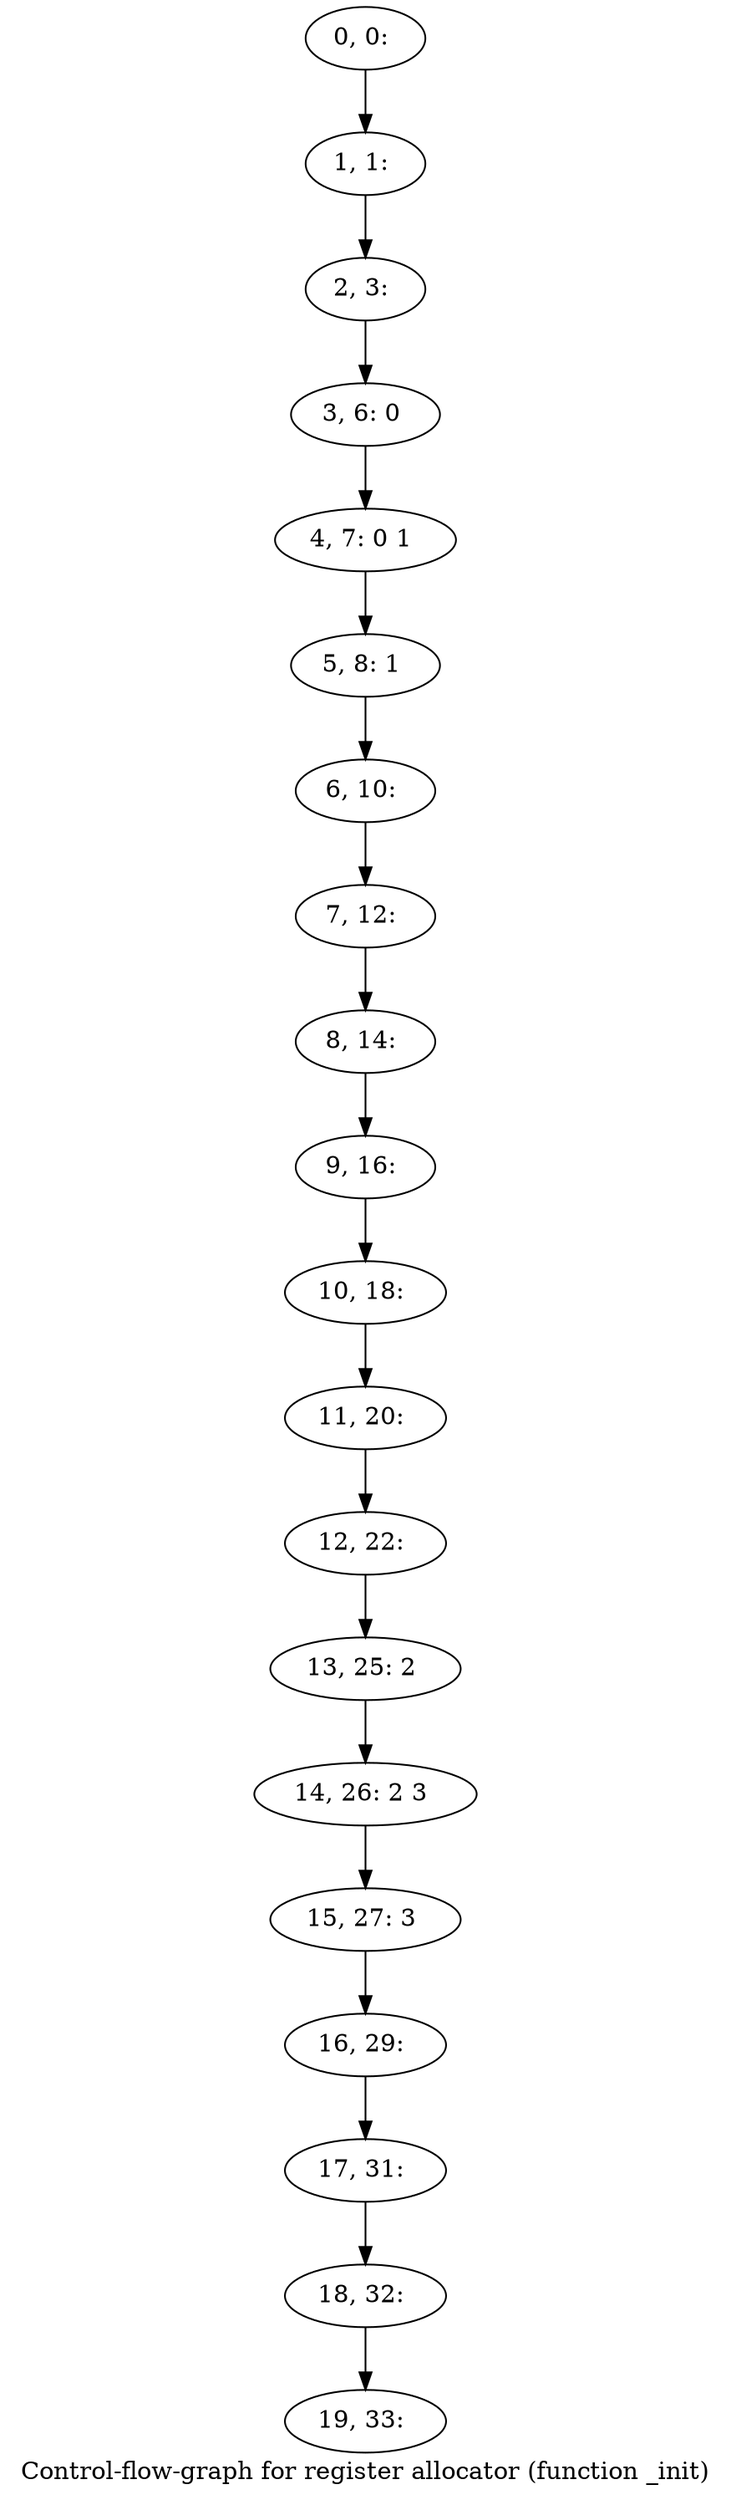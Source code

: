 digraph G {
graph [label="Control-flow-graph for register allocator (function _init)"]
0[label="0, 0: "];
1[label="1, 1: "];
2[label="2, 3: "];
3[label="3, 6: 0 "];
4[label="4, 7: 0 1 "];
5[label="5, 8: 1 "];
6[label="6, 10: "];
7[label="7, 12: "];
8[label="8, 14: "];
9[label="9, 16: "];
10[label="10, 18: "];
11[label="11, 20: "];
12[label="12, 22: "];
13[label="13, 25: 2 "];
14[label="14, 26: 2 3 "];
15[label="15, 27: 3 "];
16[label="16, 29: "];
17[label="17, 31: "];
18[label="18, 32: "];
19[label="19, 33: "];
0->1 ;
1->2 ;
2->3 ;
3->4 ;
4->5 ;
5->6 ;
6->7 ;
7->8 ;
8->9 ;
9->10 ;
10->11 ;
11->12 ;
12->13 ;
13->14 ;
14->15 ;
15->16 ;
16->17 ;
17->18 ;
18->19 ;
}
